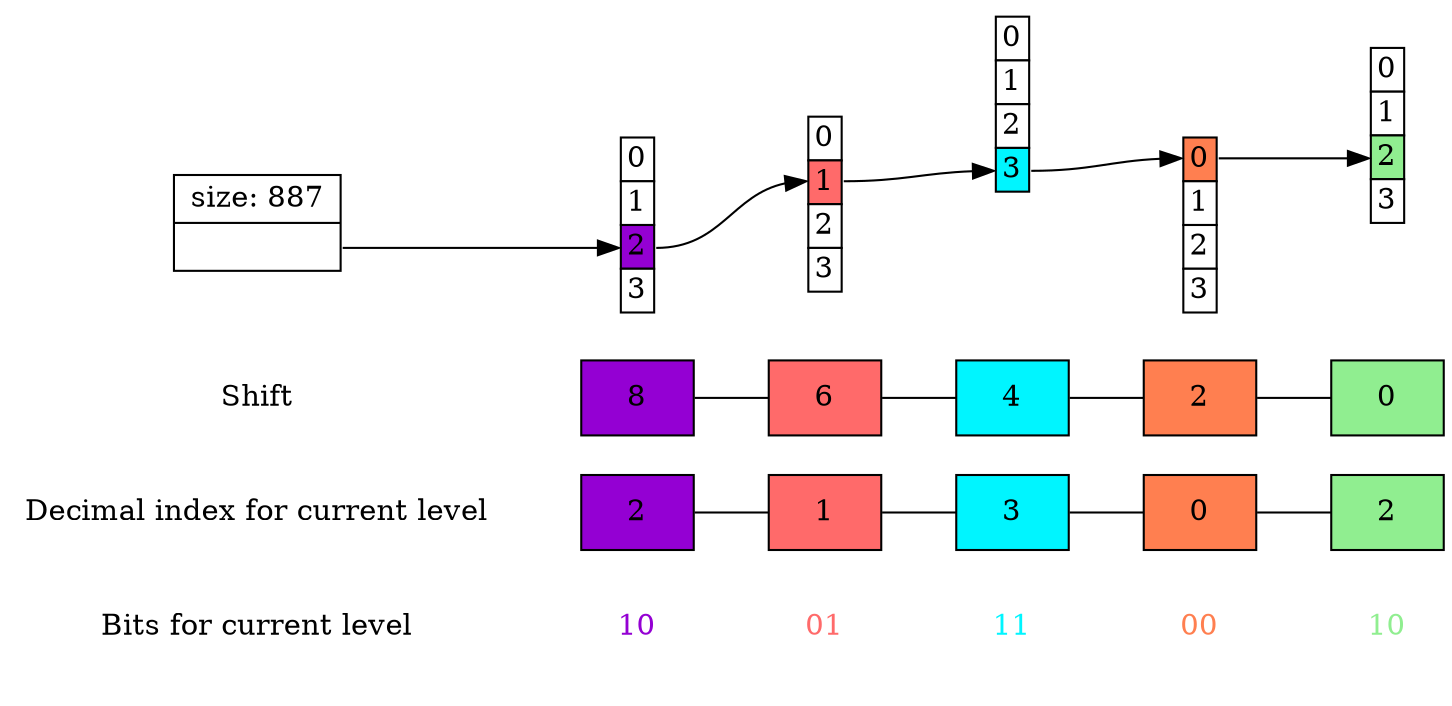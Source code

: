 digraph g {
      rankdir = LR;
      subgraph branching {
          "head"
          [
           label = "<f0> size: 887 | <f1>"
           shape = "record"
           ];
          "level_1"
          [
           shape = none;
           label = <<table border="0" cellspacing="0">
           <tr><td port="f10" border="1" bgcolor="white">0</td></tr>
           <tr><td port="f11" border="1" bgcolor="white">1</td></tr>
           <tr><td port="f12" border="1" bgcolor="darkviolet">2</td></tr>
           <tr><td port="f13" border="1" bgcolor="white">3</td></tr>
           </table>>
           ];
          "level_2"
          [
           shape = none;
           label = <<table border="0" cellspacing="0">
           <tr><td port="f20" border="1" bgcolor="white">0</td></tr>
           <tr><td port="f21" border="1" bgcolor="indianred1">1</td></tr>
           <tr><td port="f22" border="1" bgcolor="white">2</td></tr>
           <tr><td port="f23" border="1" bgcolor="white">3</td></tr>
           </table>>
           ];
          "level_3"
          [
           shape = none;
           label = <<table border="0" cellspacing="0">
           <tr><td port="f30" border="1" bgcolor="white">0</td></tr>
           <tr><td port="f31" border="1" bgcolor="white">1</td></tr>
           <tr><td port="f32" border="1" bgcolor="white">2</td></tr>
           <tr><td port="f33" border="1" bgcolor="turquoise1">3</td></tr>
           </table>>
           ];
          "level_4"
          [
           shape = none;
           label = <<table border="0" cellspacing="0">
           <tr><td port="f40" border="1" bgcolor="coral">0</td></tr>
           <tr><td port="f41" border="1" bgcolor="white">1</td></tr>
           <tr><td port="f42" border="1" bgcolor="white">2</td></tr>
           <tr><td port="f43" border="1" bgcolor="white">3</td></tr>
           </table>>
           ];
          "level_5"
          [
           shape = none;
           label = <<table border="0" cellspacing="0">
           <tr><td port="f50" border="1" bgcolor="white">0</td></tr>
           <tr><td port="f51" border="1" bgcolor="white">1</td></tr>
           <tr><td port="f52" border="1" bgcolor="lightgreen">2</td></tr>
           <tr><td port="f53" border="1" bgcolor="white">3</td></tr>
           </table>>
           ];
          "head":f1 -> "level_1":f12
          "level_1":f12 -> "level_2":f21
          "level_2":f21 -> "level_3":f33
          "level_3":f33 -> "level_4":f40
          "level_4":f40 -> "level_5":f52
      }

      subgraph shift {
          node [label = "Shift"; shape=plaintext] "shift_caption";
          node [ label="8", shape=record, style="filled", fillcolor="darkviolet" ] "shift_8";
          node [ label="6", shape=record, style="filled", fillcolor="indianred1" ] "shift_6";
          node [ label="4", shape=record, style="filled", fillcolor="turquoise1" ] "shift_4";
          node [ label="2", shape=record, style="filled", fillcolor="coral" ]      "shift_2";
          node [ label="0", shape=record, style="filled", fillcolor="lightgreen" ] "shift_0";
          edge [ style="invisible", arrowhead="none" ] "shift_caption" -> "shift_8";
          edge [ style="" ] "shift_8" -> "shift_6" -> "shift_4" -> "shift_2" -> "shift_0"
      }

      subgraph index {
        node [label = "Decimal index for current level"; shape=plaintext] "index_caption";
        node [ label="2", shape=record, style="filled", fillcolor="darkviolet" ] "index_5";
        node [ label="1", shape=record, style="filled", fillcolor="indianred1" ] "index_4";
        node [ label="3", shape=record, style="filled", fillcolor="turquoise1" ] "index_3";
        node [ label="0", shape=record, style="filled", fillcolor="coral" ]      "index_2";
        node [ label="2", shape=record, style="filled", fillcolor="lightgreen" ] "index_1";
        edge [ style="invisible", arrowhead="none" ] "index_caption" -> "index_5";
        edge [ style="" ] "index_5" -> "index_4" -> "index_3" -> "index_2" -> "index_1";
    }

      subgraph digits
      {
        node [label = "Bits for current level"; shape=plaintext] "caption";
        node [ label="10", shape=plaintext, fontcolor="darkviolet" ] "binary_5";
        node [ label="01", shape=plaintext, fontcolor="indianred1" ] "binary_4";
        node [ label="11", shape=plaintext, fontcolor="turquoise1" ] "binary_3";
        node [ label="00", shape=plaintext, fontcolor="coral"      ] "binary_2";
        node [ label="10", shape=plaintext, fontcolor="lightgreen" ] "binary_1";
        edge [ style="invisible", arrowhead="none" ] "caption" -> "binary_5" -> "binary_4" -> "binary_3" -> "binary_2" -> "binary_1"
    }

    subgraph pos1 {
        cluster = true;
        style = "invisible";
        "level_1";
        "shift_8";
        "index_5";
        "binary_5";
    }

}
